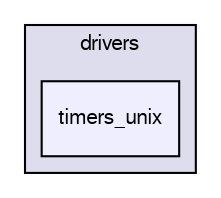 digraph "drivers/timers_unix" {
  compound=true
  node [ fontsize="10", fontname="FreeSans"];
  edge [ labelfontsize="10", labelfontname="FreeSans"];
  subgraph clusterdir_14bc92f4b96c8519b376567118ac28b3 {
    graph [ bgcolor="#ddddee", pencolor="black", label="drivers" fontname="FreeSans", fontsize="10", URL="dir_14bc92f4b96c8519b376567118ac28b3.html"]
  dir_8a213f10b4b2ba3c8e863bed9376a591 [shape=box, label="timers_unix", style="filled", fillcolor="#eeeeff", pencolor="black", URL="dir_8a213f10b4b2ba3c8e863bed9376a591.html"];
  }
}
